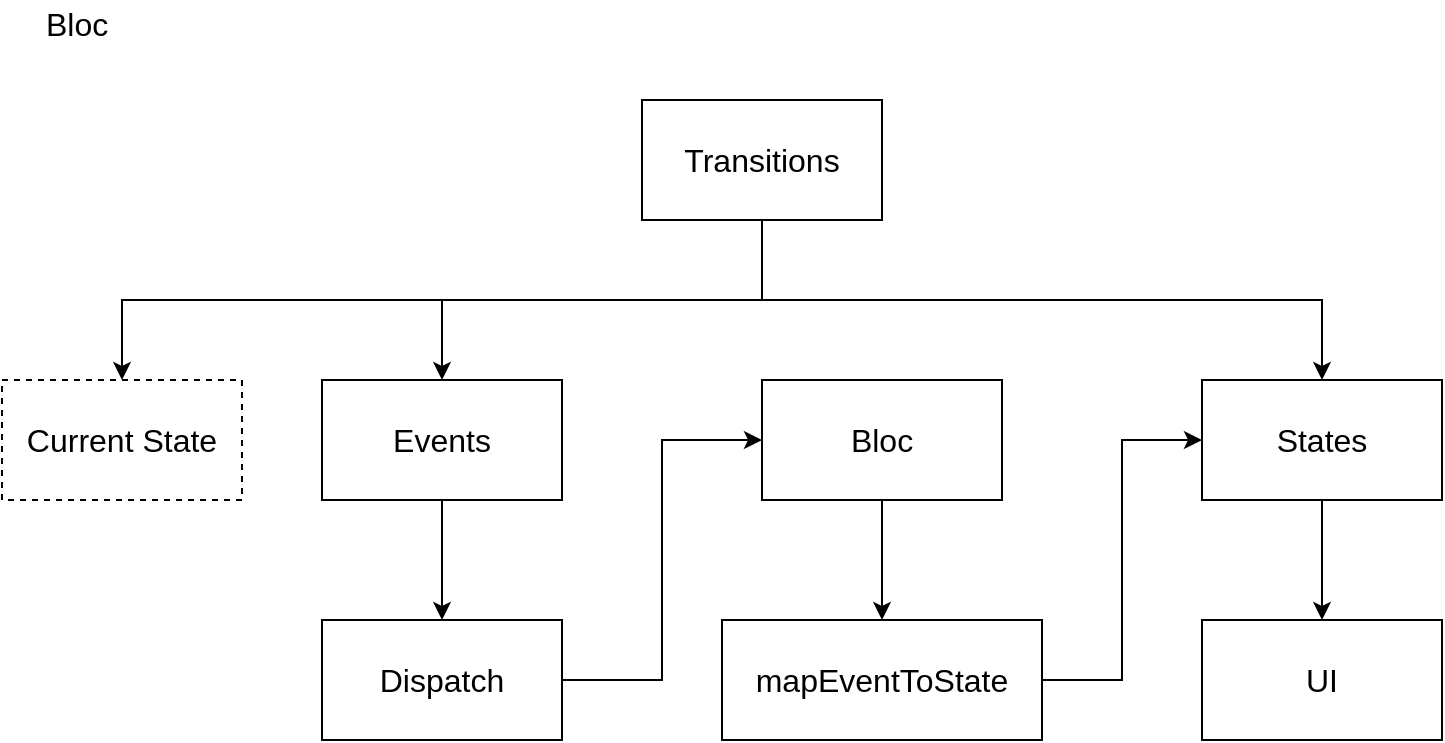 <mxfile version="11.3.0" type="github" pages="1"><diagram id="Tje5WOnCuDHBkBCNM3Nm" name="第 1 页"><mxGraphModel dx="1773" dy="646" grid="1" gridSize="10" guides="1" tooltips="1" connect="1" arrows="1" fold="1" page="1" pageScale="1" pageWidth="827" pageHeight="1169" math="0" shadow="0"><root><mxCell id="0"/><mxCell id="1" parent="0"/><mxCell id="KHnN34AJzrt0fC6Z8Z0L-12" style="edgeStyle=orthogonalEdgeStyle;rounded=0;orthogonalLoop=1;jettySize=auto;html=1;exitX=1;exitY=0.5;exitDx=0;exitDy=0;entryX=0;entryY=0.5;entryDx=0;entryDy=0;" parent="1" source="KHnN34AJzrt0fC6Z8Z0L-14" target="KHnN34AJzrt0fC6Z8Z0L-2" edge="1"><mxGeometry relative="1" as="geometry"/></mxCell><mxCell id="KHnN34AJzrt0fC6Z8Z0L-15" style="edgeStyle=orthogonalEdgeStyle;rounded=0;orthogonalLoop=1;jettySize=auto;html=1;exitX=0.5;exitY=1;exitDx=0;exitDy=0;entryX=0.5;entryY=0;entryDx=0;entryDy=0;" parent="1" source="KHnN34AJzrt0fC6Z8Z0L-1" target="KHnN34AJzrt0fC6Z8Z0L-14" edge="1"><mxGeometry relative="1" as="geometry"/></mxCell><mxCell id="KHnN34AJzrt0fC6Z8Z0L-1" value="&lt;font style=&quot;font-size: 16px&quot;&gt;Bloc&lt;/font&gt;" style="rounded=0;whiteSpace=wrap;html=1;" parent="1" vertex="1"><mxGeometry x="-320" y="270" width="120" height="60" as="geometry"/></mxCell><mxCell id="KHnN34AJzrt0fC6Z8Z0L-13" style="edgeStyle=orthogonalEdgeStyle;rounded=0;orthogonalLoop=1;jettySize=auto;html=1;exitX=0.5;exitY=1;exitDx=0;exitDy=0;entryX=0.5;entryY=0;entryDx=0;entryDy=0;" parent="1" source="KHnN34AJzrt0fC6Z8Z0L-2" target="KHnN34AJzrt0fC6Z8Z0L-3" edge="1"><mxGeometry relative="1" as="geometry"/></mxCell><mxCell id="KHnN34AJzrt0fC6Z8Z0L-2" value="&lt;font style=&quot;font-size: 16px&quot;&gt;States&lt;/font&gt;" style="rounded=0;whiteSpace=wrap;html=1;" parent="1" vertex="1"><mxGeometry x="-100" y="270" width="120" height="60" as="geometry"/></mxCell><mxCell id="KHnN34AJzrt0fC6Z8Z0L-3" value="&lt;font style=&quot;font-size: 16px&quot;&gt;UI&lt;/font&gt;" style="rounded=0;whiteSpace=wrap;html=1;" parent="1" vertex="1"><mxGeometry x="-100" y="390" width="120" height="60" as="geometry"/></mxCell><mxCell id="KHnN34AJzrt0fC6Z8Z0L-17" style="edgeStyle=orthogonalEdgeStyle;rounded=0;orthogonalLoop=1;jettySize=auto;html=1;exitX=0.5;exitY=1;exitDx=0;exitDy=0;" parent="1" source="KHnN34AJzrt0fC6Z8Z0L-5" target="KHnN34AJzrt0fC6Z8Z0L-16" edge="1"><mxGeometry relative="1" as="geometry"/></mxCell><mxCell id="KHnN34AJzrt0fC6Z8Z0L-5" value="&lt;font style=&quot;font-size: 16px&quot;&gt;Events&lt;/font&gt;" style="rounded=0;whiteSpace=wrap;html=1;" parent="1" vertex="1"><mxGeometry x="-540" y="270" width="120" height="60" as="geometry"/></mxCell><mxCell id="KHnN34AJzrt0fC6Z8Z0L-6" value="&lt;font style=&quot;font-size: 16px&quot;&gt;Current State&lt;/font&gt;" style="rounded=0;whiteSpace=wrap;html=1;dashed=1;" parent="1" vertex="1"><mxGeometry x="-700" y="270" width="120" height="60" as="geometry"/></mxCell><mxCell id="KHnN34AJzrt0fC6Z8Z0L-8" style="edgeStyle=orthogonalEdgeStyle;rounded=0;orthogonalLoop=1;jettySize=auto;html=1;exitX=0.5;exitY=1;exitDx=0;exitDy=0;entryX=0.5;entryY=0;entryDx=0;entryDy=0;" parent="1" source="KHnN34AJzrt0fC6Z8Z0L-7" target="KHnN34AJzrt0fC6Z8Z0L-6" edge="1"><mxGeometry relative="1" as="geometry"/></mxCell><mxCell id="KHnN34AJzrt0fC6Z8Z0L-9" style="edgeStyle=orthogonalEdgeStyle;rounded=0;orthogonalLoop=1;jettySize=auto;html=1;exitX=0.5;exitY=1;exitDx=0;exitDy=0;" parent="1" source="KHnN34AJzrt0fC6Z8Z0L-7" target="KHnN34AJzrt0fC6Z8Z0L-5" edge="1"><mxGeometry relative="1" as="geometry"/></mxCell><mxCell id="KHnN34AJzrt0fC6Z8Z0L-10" style="edgeStyle=orthogonalEdgeStyle;rounded=0;orthogonalLoop=1;jettySize=auto;html=1;exitX=0.5;exitY=1;exitDx=0;exitDy=0;entryX=0.5;entryY=0;entryDx=0;entryDy=0;" parent="1" source="KHnN34AJzrt0fC6Z8Z0L-7" target="KHnN34AJzrt0fC6Z8Z0L-2" edge="1"><mxGeometry relative="1" as="geometry"/></mxCell><mxCell id="KHnN34AJzrt0fC6Z8Z0L-7" value="&lt;font style=&quot;font-size: 16px&quot;&gt;Transitions&lt;/font&gt;" style="rounded=0;whiteSpace=wrap;html=1;" parent="1" vertex="1"><mxGeometry x="-380" y="130" width="120" height="60" as="geometry"/></mxCell><mxCell id="KHnN34AJzrt0fC6Z8Z0L-14" value="&lt;font style=&quot;font-size: 16px&quot;&gt;mapEventToState&lt;/font&gt;" style="rounded=0;whiteSpace=wrap;html=1;" parent="1" vertex="1"><mxGeometry x="-340" y="390" width="160" height="60" as="geometry"/></mxCell><mxCell id="KHnN34AJzrt0fC6Z8Z0L-18" style="edgeStyle=orthogonalEdgeStyle;rounded=0;orthogonalLoop=1;jettySize=auto;html=1;exitX=1;exitY=0.5;exitDx=0;exitDy=0;entryX=0;entryY=0.5;entryDx=0;entryDy=0;" parent="1" source="KHnN34AJzrt0fC6Z8Z0L-16" target="KHnN34AJzrt0fC6Z8Z0L-1" edge="1"><mxGeometry relative="1" as="geometry"/></mxCell><mxCell id="KHnN34AJzrt0fC6Z8Z0L-16" value="&lt;font style=&quot;font-size: 16px&quot;&gt;Dispatch&lt;/font&gt;" style="rounded=0;whiteSpace=wrap;html=1;" parent="1" vertex="1"><mxGeometry x="-540" y="390" width="120" height="60" as="geometry"/></mxCell><mxCell id="KHnN34AJzrt0fC6Z8Z0L-19" value="&lt;font style=&quot;font-size: 16px&quot;&gt;Bloc&lt;/font&gt;" style="text;html=1;resizable=0;points=[];autosize=1;align=left;verticalAlign=top;spacingTop=-4;" parent="1" vertex="1"><mxGeometry x="-680" y="80" width="50" height="20" as="geometry"/></mxCell></root></mxGraphModel></diagram></mxfile>
